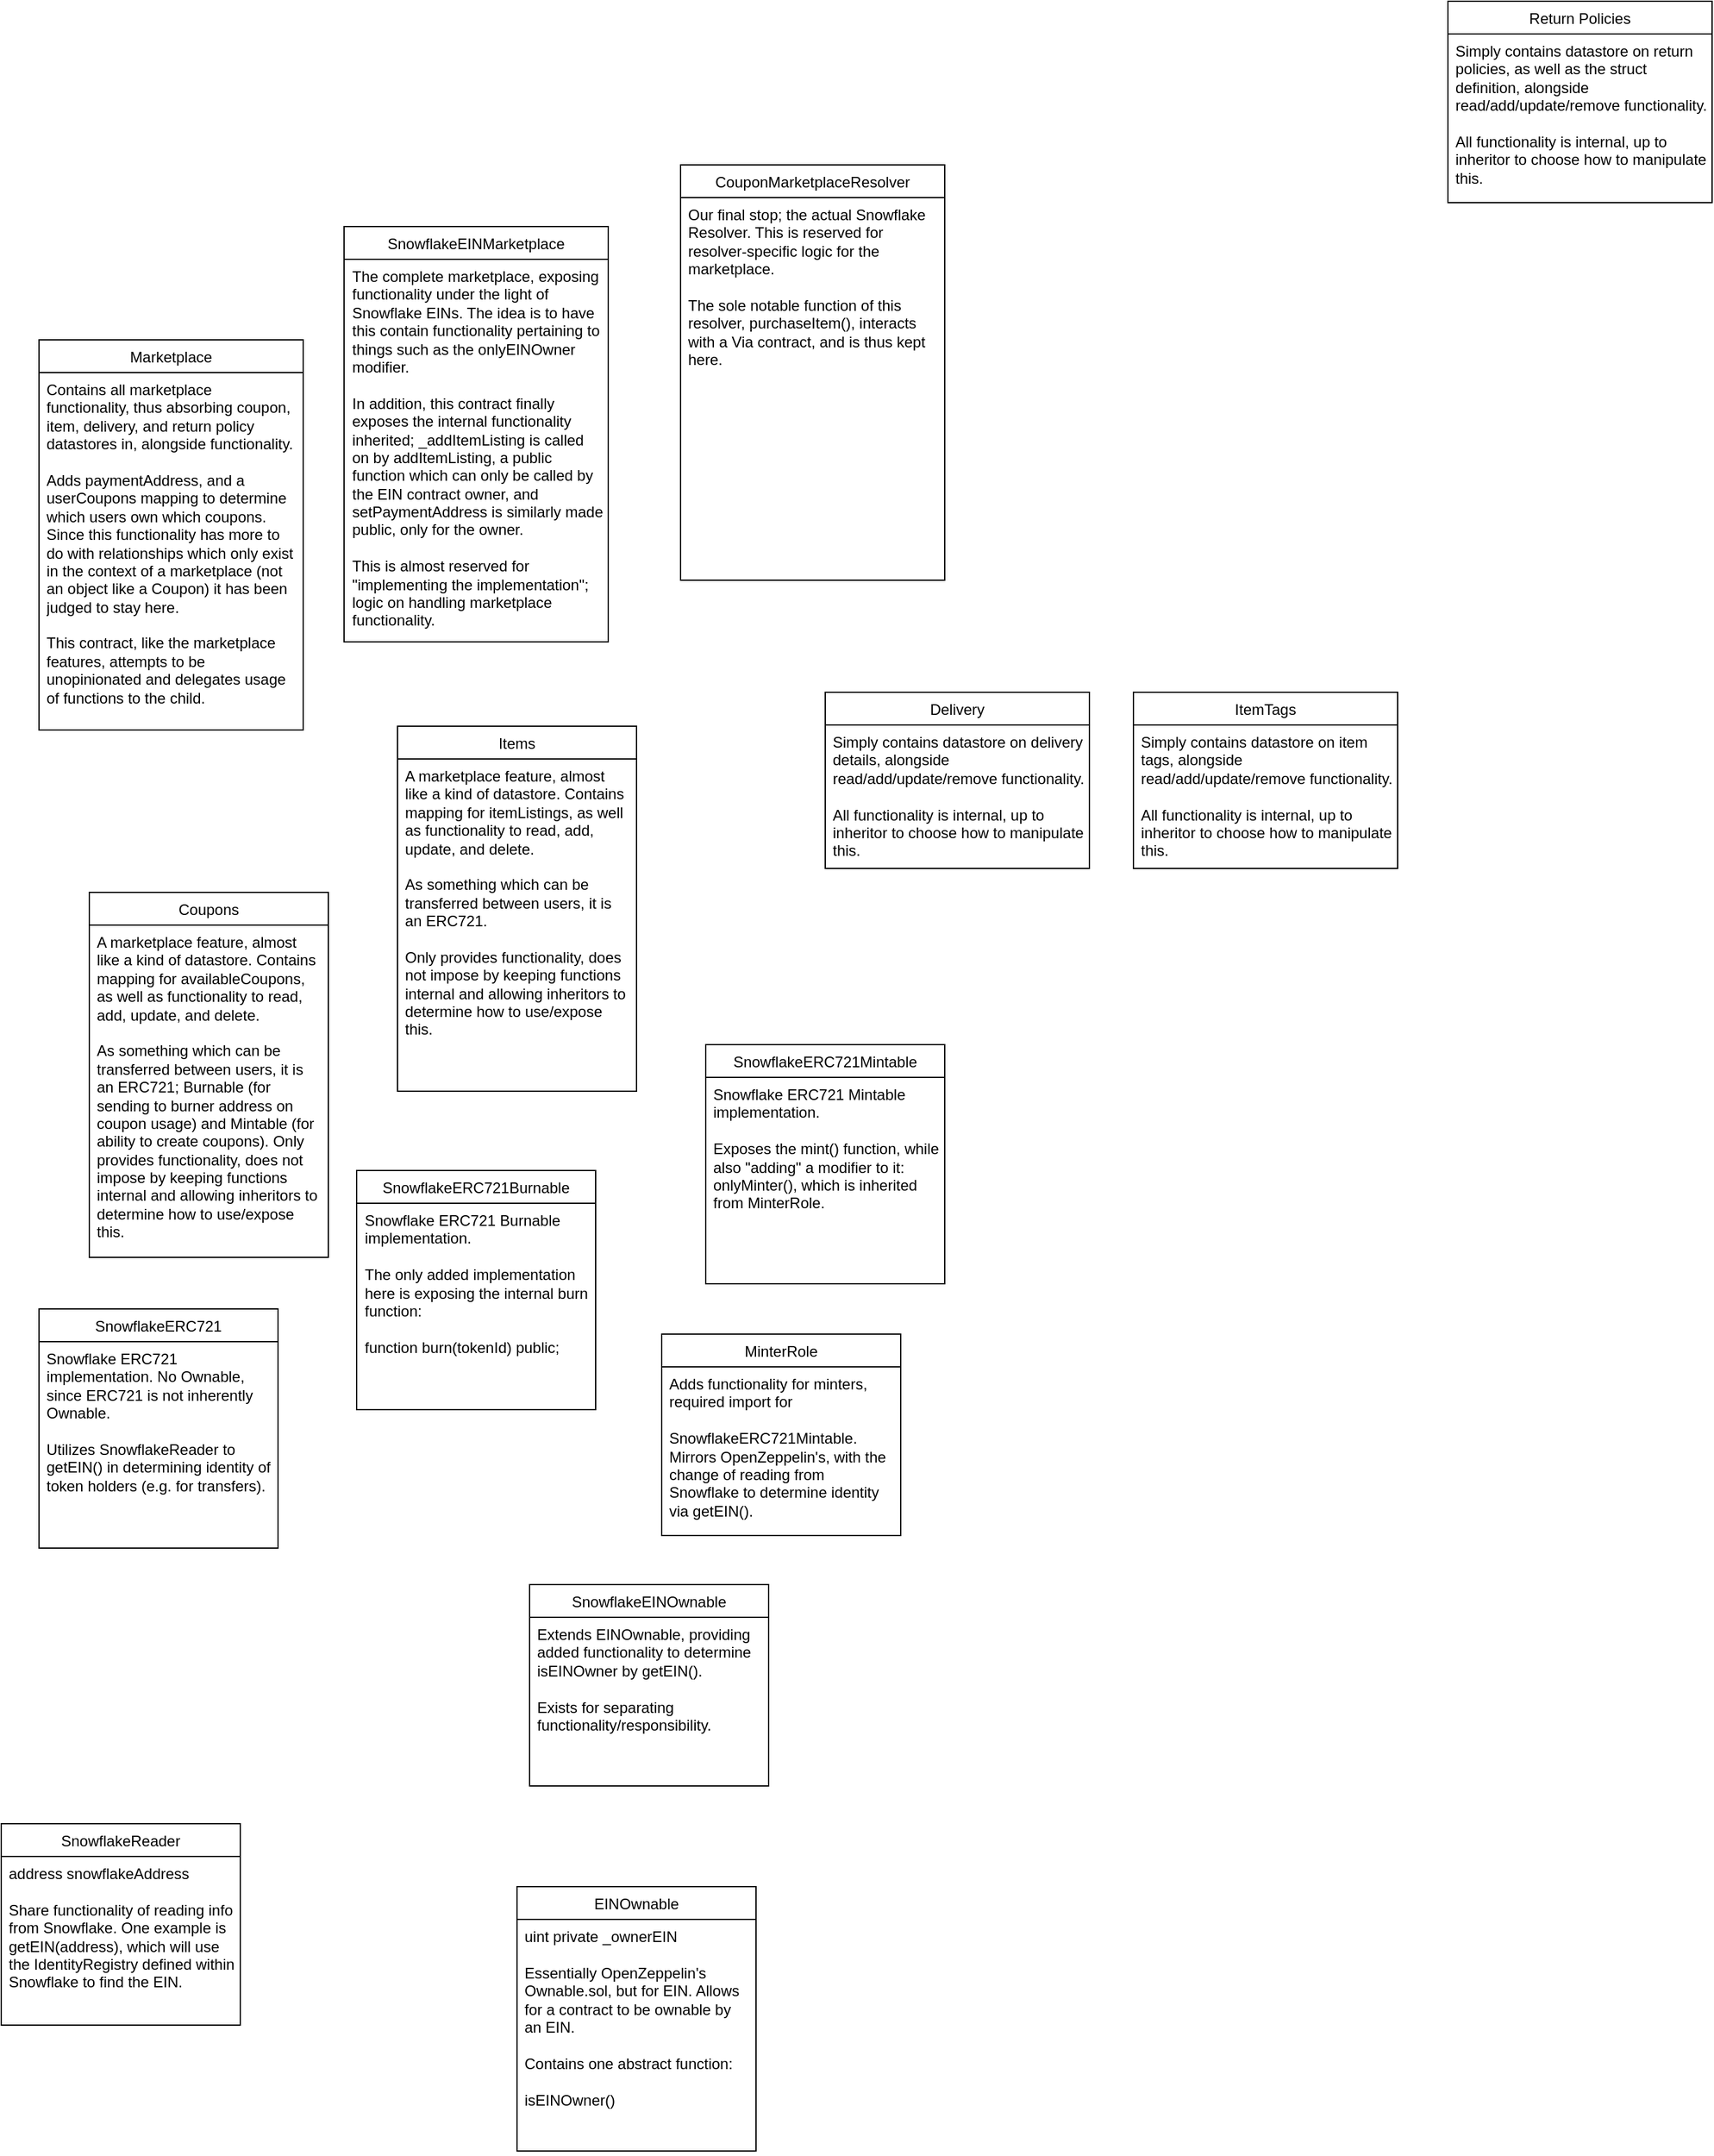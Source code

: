 <mxfile version="10.5.4" type="device"><diagram id="VbwmpeJzyB02Lw9toE4M" name="Page-1"><mxGraphModel dx="533" dy="532" grid="1" gridSize="10" guides="1" tooltips="1" connect="1" arrows="1" fold="1" page="1" pageScale="1" pageWidth="3200" pageHeight="2000" math="0" shadow="0"><root><mxCell id="0"/><mxCell id="1" parent="0"/><mxCell id="ikINOjO4403HQZoZSKSY-11" value="SnowflakeReader" style="swimlane;fontStyle=0;childLayout=stackLayout;horizontal=1;startSize=26;fillColor=none;horizontalStack=0;resizeParent=1;resizeParentMax=0;resizeLast=0;collapsible=1;marginBottom=0;" parent="1" vertex="1"><mxGeometry x="260" y="1569" width="190" height="160" as="geometry"/></mxCell><mxCell id="ikINOjO4403HQZoZSKSY-13" value="address snowflakeAddress&#xA;&#xA;Share functionality of reading info from Snowflake. One example is getEIN(address), which will use the IdentityRegistry defined within Snowflake to find the EIN.&#xA;" style="text;strokeColor=none;fillColor=none;align=left;verticalAlign=top;spacingLeft=4;spacingRight=4;overflow=hidden;rotatable=0;points=[[0,0.5],[1,0.5]];portConstraint=eastwest;whiteSpace=wrap;" parent="ikINOjO4403HQZoZSKSY-11" vertex="1"><mxGeometry y="26" width="190" height="134" as="geometry"/></mxCell><mxCell id="ikINOjO4403HQZoZSKSY-15" value="EINOwnable" style="swimlane;fontStyle=0;childLayout=stackLayout;horizontal=1;startSize=26;fillColor=none;horizontalStack=0;resizeParent=1;resizeParentMax=0;resizeLast=0;collapsible=1;marginBottom=0;" parent="1" vertex="1"><mxGeometry x="670" y="1619" width="190" height="210" as="geometry"/></mxCell><mxCell id="ikINOjO4403HQZoZSKSY-16" value="uint private _ownerEIN&#xA;&#xA;Essentially OpenZeppelin's Ownable.sol, but for EIN. Allows for a contract to be ownable by an EIN. &#xA;&#xA;Contains one abstract function:&#xA;&#xA;isEINOwner()" style="text;strokeColor=none;fillColor=none;align=left;verticalAlign=top;spacingLeft=4;spacingRight=4;overflow=hidden;rotatable=0;points=[[0,0.5],[1,0.5]];portConstraint=eastwest;whiteSpace=wrap;" parent="ikINOjO4403HQZoZSKSY-15" vertex="1"><mxGeometry y="26" width="190" height="184" as="geometry"/></mxCell><mxCell id="ikINOjO4403HQZoZSKSY-17" value="SnowflakeEINOwnable" style="swimlane;fontStyle=0;childLayout=stackLayout;horizontal=1;startSize=26;fillColor=none;horizontalStack=0;resizeParent=1;resizeParentMax=0;resizeLast=0;collapsible=1;marginBottom=0;" parent="1" vertex="1"><mxGeometry x="680" y="1379" width="190" height="160" as="geometry"/></mxCell><mxCell id="ikINOjO4403HQZoZSKSY-18" value="Extends EINOwnable, providing added functionality to determine isEINOwner by getEIN(). &#xA;&#xA;Exists for separating functionality/responsibility. " style="text;strokeColor=none;fillColor=none;align=left;verticalAlign=top;spacingLeft=4;spacingRight=4;overflow=hidden;rotatable=0;points=[[0,0.5],[1,0.5]];portConstraint=eastwest;whiteSpace=wrap;" parent="ikINOjO4403HQZoZSKSY-17" vertex="1"><mxGeometry y="26" width="190" height="134" as="geometry"/></mxCell><mxCell id="uWip6Y0P3YX3uheptB1s-1" value="MinterRole" style="swimlane;fontStyle=0;childLayout=stackLayout;horizontal=1;startSize=26;fillColor=none;horizontalStack=0;resizeParent=1;resizeParentMax=0;resizeLast=0;collapsible=1;marginBottom=0;" vertex="1" parent="1"><mxGeometry x="785" y="1180" width="190" height="160" as="geometry"/></mxCell><mxCell id="uWip6Y0P3YX3uheptB1s-2" value="Adds functionality for minters, required import for &#xA;&#xA;SnowflakeERC721Mintable. Mirrors OpenZeppelin's, with the change of reading from Snowflake to determine identity via getEIN().&#xA;" style="text;strokeColor=none;fillColor=none;align=left;verticalAlign=top;spacingLeft=4;spacingRight=4;overflow=hidden;rotatable=0;points=[[0,0.5],[1,0.5]];portConstraint=eastwest;whiteSpace=wrap;" vertex="1" parent="uWip6Y0P3YX3uheptB1s-1"><mxGeometry y="26" width="190" height="134" as="geometry"/></mxCell><mxCell id="uWip6Y0P3YX3uheptB1s-3" value="SnowflakeERC721" style="swimlane;fontStyle=0;childLayout=stackLayout;horizontal=1;startSize=26;fillColor=none;horizontalStack=0;resizeParent=1;resizeParentMax=0;resizeLast=0;collapsible=1;marginBottom=0;" vertex="1" parent="1"><mxGeometry x="290" y="1160" width="190" height="190" as="geometry"/></mxCell><mxCell id="uWip6Y0P3YX3uheptB1s-4" value="Snowflake ERC721 implementation. No Ownable, since ERC721 is not inherently Ownable.&#xA;&#xA;Utilizes SnowflakeReader to getEIN() in determining identity of token holders (e.g. for transfers)." style="text;strokeColor=none;fillColor=none;align=left;verticalAlign=top;spacingLeft=4;spacingRight=4;overflow=hidden;rotatable=0;points=[[0,0.5],[1,0.5]];portConstraint=eastwest;whiteSpace=wrap;" vertex="1" parent="uWip6Y0P3YX3uheptB1s-3"><mxGeometry y="26" width="190" height="164" as="geometry"/></mxCell><mxCell id="uWip6Y0P3YX3uheptB1s-5" value="SnowflakeERC721Burnable" style="swimlane;fontStyle=0;childLayout=stackLayout;horizontal=1;startSize=26;fillColor=none;horizontalStack=0;resizeParent=1;resizeParentMax=0;resizeLast=0;collapsible=1;marginBottom=0;" vertex="1" parent="1"><mxGeometry x="542.5" y="1050" width="190" height="190" as="geometry"/></mxCell><mxCell id="uWip6Y0P3YX3uheptB1s-6" value="Snowflake ERC721 Burnable implementation. &#xA;&#xA;The only added implementation here is exposing the internal burn function:&#xA;&#xA;function burn(tokenId) public;" style="text;strokeColor=none;fillColor=none;align=left;verticalAlign=top;spacingLeft=4;spacingRight=4;overflow=hidden;rotatable=0;points=[[0,0.5],[1,0.5]];portConstraint=eastwest;whiteSpace=wrap;" vertex="1" parent="uWip6Y0P3YX3uheptB1s-5"><mxGeometry y="26" width="190" height="164" as="geometry"/></mxCell><mxCell id="uWip6Y0P3YX3uheptB1s-7" value="SnowflakeERC721Mintable" style="swimlane;fontStyle=0;childLayout=stackLayout;horizontal=1;startSize=26;fillColor=none;horizontalStack=0;resizeParent=1;resizeParentMax=0;resizeLast=0;collapsible=1;marginBottom=0;" vertex="1" parent="1"><mxGeometry x="820" y="950" width="190" height="190" as="geometry"/></mxCell><mxCell id="uWip6Y0P3YX3uheptB1s-8" value="Snowflake ERC721 Mintable implementation. &#xA;&#xA;Exposes the mint() function, while also &quot;adding&quot; a modifier to it: onlyMinter(), which is inherited from MinterRole. " style="text;strokeColor=none;fillColor=none;align=left;verticalAlign=top;spacingLeft=4;spacingRight=4;overflow=hidden;rotatable=0;points=[[0,0.5],[1,0.5]];portConstraint=eastwest;whiteSpace=wrap;" vertex="1" parent="uWip6Y0P3YX3uheptB1s-7"><mxGeometry y="26" width="190" height="164" as="geometry"/></mxCell><mxCell id="uWip6Y0P3YX3uheptB1s-9" value="Coupons" style="swimlane;fontStyle=0;childLayout=stackLayout;horizontal=1;startSize=26;fillColor=none;horizontalStack=0;resizeParent=1;resizeParentMax=0;resizeLast=0;collapsible=1;marginBottom=0;" vertex="1" parent="1"><mxGeometry x="330" y="829" width="190" height="290" as="geometry"/></mxCell><mxCell id="uWip6Y0P3YX3uheptB1s-10" value="A marketplace feature, almost like a kind of datastore. Contains mapping for availableCoupons, as well as functionality to read, add, update, and delete.&#xA;&#xA;As something which can be transferred between users, it is an ERC721; Burnable (for sending to burner address on coupon usage) and Mintable (for ability to create coupons). Only provides functionality, does not impose by keeping functions internal and allowing inheritors to determine how to use/expose this." style="text;strokeColor=none;fillColor=none;align=left;verticalAlign=top;spacingLeft=4;spacingRight=4;overflow=hidden;rotatable=0;points=[[0,0.5],[1,0.5]];portConstraint=eastwest;whiteSpace=wrap;" vertex="1" parent="uWip6Y0P3YX3uheptB1s-9"><mxGeometry y="26" width="190" height="264" as="geometry"/></mxCell><mxCell id="uWip6Y0P3YX3uheptB1s-11" value="Items" style="swimlane;fontStyle=0;childLayout=stackLayout;horizontal=1;startSize=26;fillColor=none;horizontalStack=0;resizeParent=1;resizeParentMax=0;resizeLast=0;collapsible=1;marginBottom=0;" vertex="1" parent="1"><mxGeometry x="575" y="697" width="190" height="290" as="geometry"/></mxCell><mxCell id="uWip6Y0P3YX3uheptB1s-12" value="A marketplace feature, almost like a kind of datastore. Contains mapping for itemListings, as well as functionality to read, add, update, and delete.&#xA;&#xA;As something which can be transferred between users, it is an ERC721.&#xA;&#xA;Only provides functionality, does not impose by keeping functions internal and allowing inheritors to determine how to use/expose this." style="text;strokeColor=none;fillColor=none;align=left;verticalAlign=top;spacingLeft=4;spacingRight=4;overflow=hidden;rotatable=0;points=[[0,0.5],[1,0.5]];portConstraint=eastwest;whiteSpace=wrap;" vertex="1" parent="uWip6Y0P3YX3uheptB1s-11"><mxGeometry y="26" width="190" height="264" as="geometry"/></mxCell><mxCell id="uWip6Y0P3YX3uheptB1s-13" value="Delivery" style="swimlane;fontStyle=0;childLayout=stackLayout;horizontal=1;startSize=26;fillColor=none;horizontalStack=0;resizeParent=1;resizeParentMax=0;resizeLast=0;collapsible=1;marginBottom=0;" vertex="1" parent="1"><mxGeometry x="915" y="670" width="210" height="140" as="geometry"/></mxCell><mxCell id="uWip6Y0P3YX3uheptB1s-14" value="Simply contains datastore on delivery details, alongside read/add/update/remove functionality. &#xA;&#xA;All functionality is internal, up to inheritor to choose how to manipulate this." style="text;strokeColor=none;fillColor=none;align=left;verticalAlign=top;spacingLeft=4;spacingRight=4;overflow=hidden;rotatable=0;points=[[0,0.5],[1,0.5]];portConstraint=eastwest;whiteSpace=wrap;" vertex="1" parent="uWip6Y0P3YX3uheptB1s-13"><mxGeometry y="26" width="210" height="114" as="geometry"/></mxCell><mxCell id="uWip6Y0P3YX3uheptB1s-15" value="ItemTags" style="swimlane;fontStyle=0;childLayout=stackLayout;horizontal=1;startSize=26;fillColor=none;horizontalStack=0;resizeParent=1;resizeParentMax=0;resizeLast=0;collapsible=1;marginBottom=0;" vertex="1" parent="1"><mxGeometry x="1160" y="670" width="210" height="140" as="geometry"/></mxCell><mxCell id="uWip6Y0P3YX3uheptB1s-16" value="Simply contains datastore on item tags, alongside read/add/update/remove functionality. &#xA;&#xA;All functionality is internal, up to inheritor to choose how to manipulate this." style="text;strokeColor=none;fillColor=none;align=left;verticalAlign=top;spacingLeft=4;spacingRight=4;overflow=hidden;rotatable=0;points=[[0,0.5],[1,0.5]];portConstraint=eastwest;whiteSpace=wrap;" vertex="1" parent="uWip6Y0P3YX3uheptB1s-15"><mxGeometry y="26" width="210" height="114" as="geometry"/></mxCell><mxCell id="uWip6Y0P3YX3uheptB1s-17" value="Return Policies" style="swimlane;fontStyle=0;childLayout=stackLayout;horizontal=1;startSize=26;fillColor=none;horizontalStack=0;resizeParent=1;resizeParentMax=0;resizeLast=0;collapsible=1;marginBottom=0;" vertex="1" parent="1"><mxGeometry x="1410" y="121" width="210" height="160" as="geometry"/></mxCell><mxCell id="uWip6Y0P3YX3uheptB1s-18" value="Simply contains datastore on return policies, as well as the struct definition, alongside read/add/update/remove functionality. &#xA;&#xA;All functionality is internal, up to inheritor to choose how to manipulate this." style="text;strokeColor=none;fillColor=none;align=left;verticalAlign=top;spacingLeft=4;spacingRight=4;overflow=hidden;rotatable=0;points=[[0,0.5],[1,0.5]];portConstraint=eastwest;whiteSpace=wrap;" vertex="1" parent="uWip6Y0P3YX3uheptB1s-17"><mxGeometry y="26" width="210" height="134" as="geometry"/></mxCell><mxCell id="uWip6Y0P3YX3uheptB1s-19" value="Marketplace" style="swimlane;fontStyle=0;childLayout=stackLayout;horizontal=1;startSize=26;fillColor=none;horizontalStack=0;resizeParent=1;resizeParentMax=0;resizeLast=0;collapsible=1;marginBottom=0;" vertex="1" parent="1"><mxGeometry x="290" y="390" width="210" height="310" as="geometry"/></mxCell><mxCell id="uWip6Y0P3YX3uheptB1s-20" value="Contains all marketplace functionality, thus absorbing coupon, item, delivery, and return policy datastores in, alongside functionality.&#xA;&#xA;Adds paymentAddress, and a userCoupons mapping to determine which users own which coupons. Since this functionality has more to do with relationships which only exist in the context of a marketplace (not an object like a Coupon) it has been judged to stay here. &#xA;&#xA;This contract, like the marketplace features, attempts to be unopinionated and delegates usage of functions to the child." style="text;strokeColor=none;fillColor=none;align=left;verticalAlign=top;spacingLeft=4;spacingRight=4;overflow=hidden;rotatable=0;points=[[0,0.5],[1,0.5]];portConstraint=eastwest;whiteSpace=wrap;" vertex="1" parent="uWip6Y0P3YX3uheptB1s-19"><mxGeometry y="26" width="210" height="284" as="geometry"/></mxCell><mxCell id="uWip6Y0P3YX3uheptB1s-21" value="SnowflakeEINMarketplace" style="swimlane;fontStyle=0;childLayout=stackLayout;horizontal=1;startSize=26;fillColor=none;horizontalStack=0;resizeParent=1;resizeParentMax=0;resizeLast=0;collapsible=1;marginBottom=0;" vertex="1" parent="1"><mxGeometry x="532.5" y="300" width="210" height="330" as="geometry"/></mxCell><mxCell id="uWip6Y0P3YX3uheptB1s-22" value="The complete marketplace, exposing functionality under the light of Snowflake EINs. The idea is to have this contain functionality pertaining to things such as the onlyEINOwner modifier.&#xA;&#xA;In addition, this contract finally exposes the internal functionality inherited; _addItemListing is called on by addItemListing, a public function which can only be called by the EIN contract owner, and setPaymentAddress is similarly made public, only for the owner. &#xA;&#xA;This is almost reserved for &quot;implementing the implementation&quot;; logic on handling marketplace functionality." style="text;strokeColor=none;fillColor=none;align=left;verticalAlign=top;spacingLeft=4;spacingRight=4;overflow=hidden;rotatable=0;points=[[0,0.5],[1,0.5]];portConstraint=eastwest;whiteSpace=wrap;" vertex="1" parent="uWip6Y0P3YX3uheptB1s-21"><mxGeometry y="26" width="210" height="304" as="geometry"/></mxCell><mxCell id="uWip6Y0P3YX3uheptB1s-23" value="CouponMarketplaceResolver" style="swimlane;fontStyle=0;childLayout=stackLayout;horizontal=1;startSize=26;fillColor=none;horizontalStack=0;resizeParent=1;resizeParentMax=0;resizeLast=0;collapsible=1;marginBottom=0;" vertex="1" parent="1"><mxGeometry x="800" y="251" width="210" height="330" as="geometry"/></mxCell><mxCell id="uWip6Y0P3YX3uheptB1s-24" value="Our final stop; the actual Snowflake Resolver. This is reserved for resolver-specific logic for the marketplace. &#xA;&#xA;The sole notable function of this resolver, purchaseItem(), interacts with a Via contract, and is thus kept here." style="text;strokeColor=none;fillColor=none;align=left;verticalAlign=top;spacingLeft=4;spacingRight=4;overflow=hidden;rotatable=0;points=[[0,0.5],[1,0.5]];portConstraint=eastwest;whiteSpace=wrap;" vertex="1" parent="uWip6Y0P3YX3uheptB1s-23"><mxGeometry y="26" width="210" height="304" as="geometry"/></mxCell></root></mxGraphModel></diagram></mxfile>